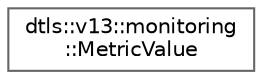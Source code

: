 digraph "Graphical Class Hierarchy"
{
 // LATEX_PDF_SIZE
  bgcolor="transparent";
  edge [fontname=Helvetica,fontsize=10,labelfontname=Helvetica,labelfontsize=10];
  node [fontname=Helvetica,fontsize=10,shape=box,height=0.2,width=0.4];
  rankdir="LR";
  Node0 [id="Node000000",label="dtls::v13::monitoring\l::MetricValue",height=0.2,width=0.4,color="grey40", fillcolor="white", style="filled",URL="$structdtls_1_1v13_1_1monitoring_1_1MetricValue.html",tooltip="Metric value variant."];
}
